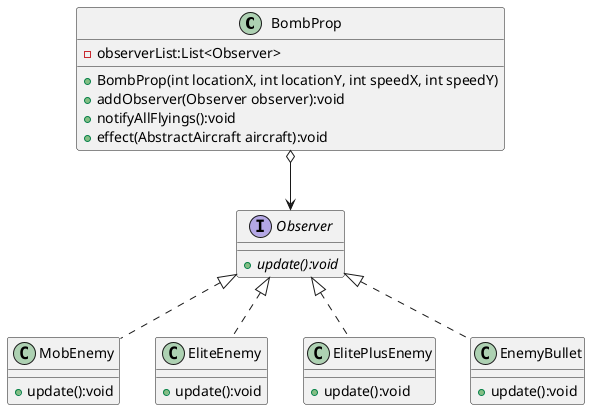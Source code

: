 @startuml
'https://plantuml.com/class-diagram

class BombProp{
    - observerList:List<Observer>
    + BombProp(int locationX, int locationY, int speedX, int speedY)
    + addObserver(Observer observer):void
    + notifyAllFlyings():void
    + effect(AbstractAircraft aircraft):void
}

interface Observer{
    + {abstract} update():void
}

class MobEnemy{
    + update():void
}

class EliteEnemy{
    + update():void
}

class ElitePlusEnemy{
    + update():void
}

class EnemyBullet{
    + update():void
}

Observer <|.. MobEnemy
Observer <|.. EliteEnemy
Observer <|.. ElitePlusEnemy
Observer <|.. EnemyBullet
BombProp o--> Observer

@enduml